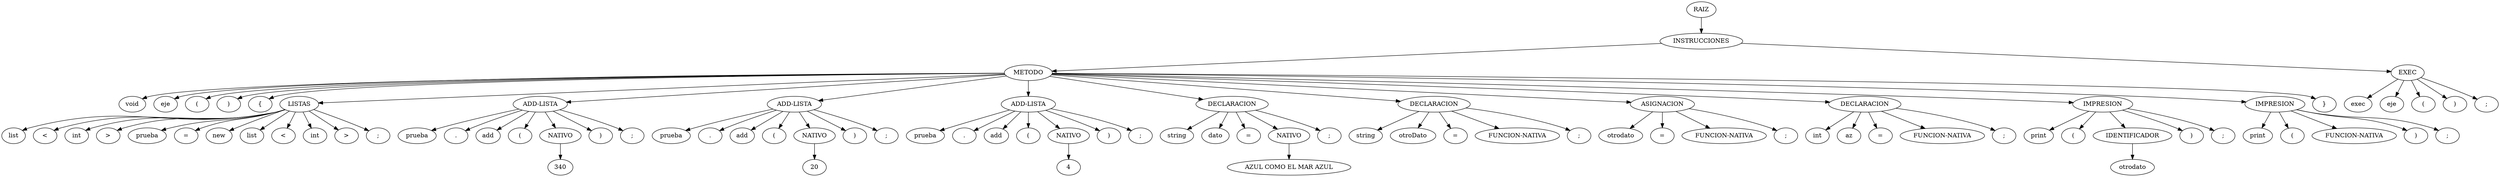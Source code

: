 digraph arbolAST{ 
      n0[label="RAIZ"];
      n1[label="INSTRUCCIONES"];
      n0 -> n1;n2[label="METODO"];
      n1 -> n2;n3[label="void"];
      n2 -> n3;n4[label="eje"];
      n2 -> n4;n5[label="("];
      n2 -> n5;n6[label=")"];
      n2 -> n6;n7[label="{"];
      n2 -> n7;n8[label="LISTAS"];
      n2 -> n8;n9[label="list"];
      n8 -> n9;n10[label="<"];
      n8 -> n10;n11[label="int"];
      n8 -> n11;n12[label=">"];
      n8 -> n12;n13[label="prueba"];
      n8 -> n13;n14[label="="];
      n8 -> n14;n15[label="new"];
      n8 -> n15;n16[label="list"];
      n8 -> n16;n17[label="<"];
      n8 -> n17;n18[label="int"];
      n8 -> n18;n19[label=">"];
      n8 -> n19;n20[label=";"];
      n8 -> n20;n21[label="ADD-LISTA"];
      n2 -> n21;n22[label="prueba"];
      n21 -> n22;n23[label="."];
      n21 -> n23;n24[label="add"];
      n21 -> n24;n25[label="("];
      n21 -> n25;n26[label="NATIVO"];
      n21 -> n26;n27[label="340"];
      n26 -> n27;n28[label=")"];
      n21 -> n28;n29[label=";"];
      n21 -> n29;n30[label="ADD-LISTA"];
      n2 -> n30;n31[label="prueba"];
      n30 -> n31;n32[label="."];
      n30 -> n32;n33[label="add"];
      n30 -> n33;n34[label="("];
      n30 -> n34;n35[label="NATIVO"];
      n30 -> n35;n36[label="20"];
      n35 -> n36;n37[label=")"];
      n30 -> n37;n38[label=";"];
      n30 -> n38;n39[label="ADD-LISTA"];
      n2 -> n39;n40[label="prueba"];
      n39 -> n40;n41[label="."];
      n39 -> n41;n42[label="add"];
      n39 -> n42;n43[label="("];
      n39 -> n43;n44[label="NATIVO"];
      n39 -> n44;n45[label="4"];
      n44 -> n45;n46[label=")"];
      n39 -> n46;n47[label=";"];
      n39 -> n47;n48[label="DECLARACION"];
      n2 -> n48;n49[label="string"];
      n48 -> n49;n50[label="dato"];
      n48 -> n50;n51[label="="];
      n48 -> n51;n52[label="NATIVO"];
      n48 -> n52;n53[label="AZUL COMO EL MAR AZUL"];
      n52 -> n53;n54[label=";"];
      n48 -> n54;n55[label="DECLARACION"];
      n2 -> n55;n56[label="string"];
      n55 -> n56;n57[label="otroDato"];
      n55 -> n57;n58[label="="];
      n55 -> n58;n59[label="FUNCION-NATIVA"];
      n55 -> n59;n60[label=";"];
      n55 -> n60;n61[label="ASIGNACION"];
      n2 -> n61;n62[label="otrodato"];
      n61 -> n62;n63[label="="];
      n61 -> n63;n64[label="FUNCION-NATIVA"];
      n61 -> n64;n65[label=";"];
      n61 -> n65;n66[label="DECLARACION"];
      n2 -> n66;n67[label="int"];
      n66 -> n67;n68[label="az"];
      n66 -> n68;n69[label="="];
      n66 -> n69;n70[label="FUNCION-NATIVA"];
      n66 -> n70;n71[label=";"];
      n66 -> n71;n72[label="IMPRESION"];
      n2 -> n72;n73[label="print"];
      n72 -> n73;n74[label="("];
      n72 -> n74;n75[label="IDENTIFICADOR"];
      n72 -> n75;n76[label="otrodato"];
      n75 -> n76;n77[label=")"];
      n72 -> n77;n78[label=";"];
      n72 -> n78;n79[label="IMPRESION"];
      n2 -> n79;n80[label="print"];
      n79 -> n80;n81[label="("];
      n79 -> n81;n82[label="FUNCION-NATIVA"];
      n79 -> n82;n83[label=")"];
      n79 -> n83;n84[label=";"];
      n79 -> n84;n85[label="}"];
      n2 -> n85;n86[label="EXEC"];
      n1 -> n86;n87[label="exec"];
      n86 -> n87;n88[label="eje"];
      n86 -> n88;n89[label="("];
      n86 -> n89;n90[label=")"];
      n86 -> n90;n91[label=";"];
      n86 -> n91;
    }